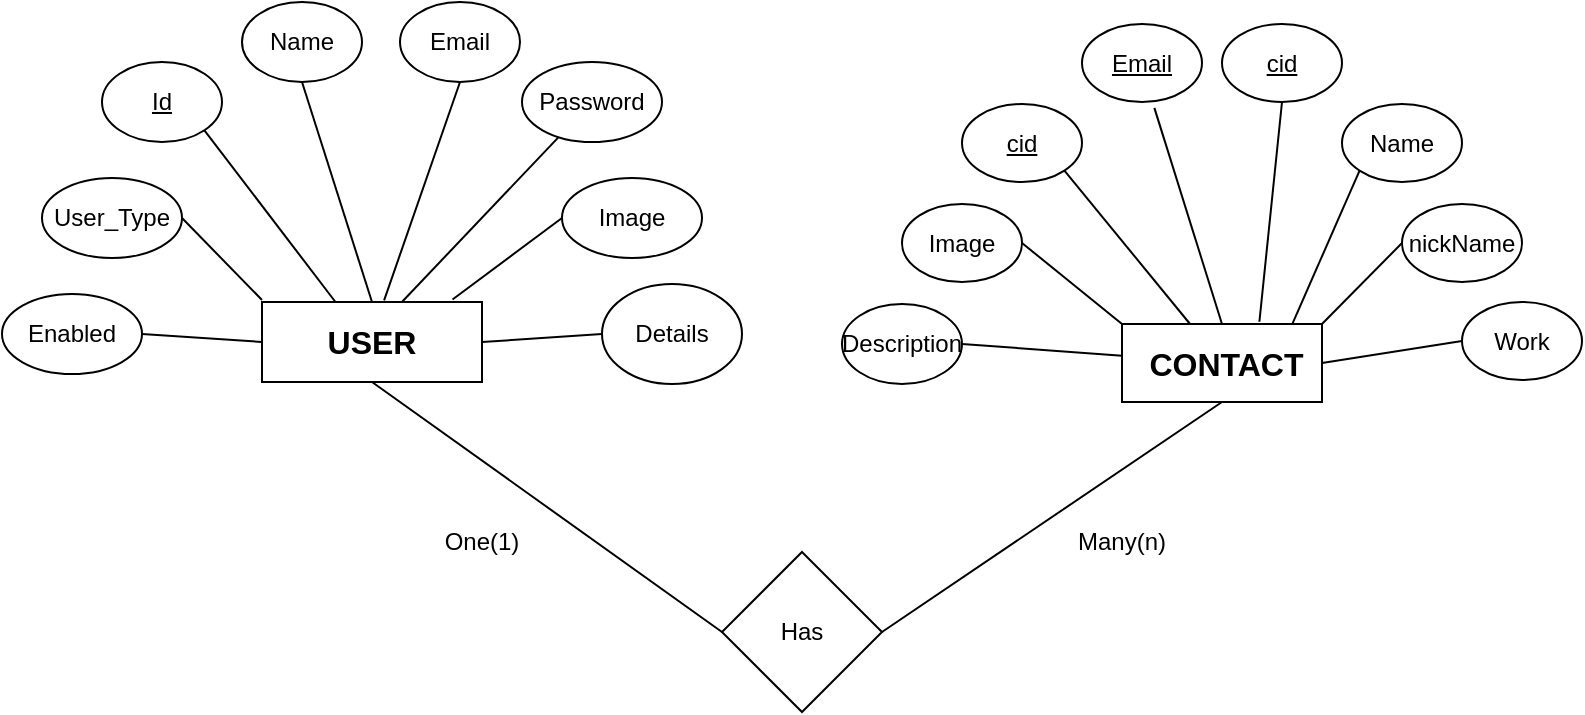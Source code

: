 <mxfile version="24.7.16">
  <diagram id="0GuKnrWWtf33HkCFgamr" name="Page-1">
    <mxGraphModel dx="1035" dy="511" grid="1" gridSize="10" guides="1" tooltips="1" connect="1" arrows="1" fold="1" page="1" pageScale="1" pageWidth="850" pageHeight="1100" math="0" shadow="0">
      <root>
        <mxCell id="0" />
        <mxCell id="1" parent="0" />
        <mxCell id="3wRMklOLgalW1IvE9kGH-1" value="&lt;b&gt;&lt;font style=&quot;font-size: 16px;&quot;&gt;USER&lt;/font&gt;&lt;/b&gt;" style="rounded=0;whiteSpace=wrap;html=1;" vertex="1" parent="1">
          <mxGeometry x="150" y="165" width="110" height="40" as="geometry" />
        </mxCell>
        <mxCell id="3wRMklOLgalW1IvE9kGH-2" value="&lt;span style=&quot;font-size: 16px;&quot;&gt;&lt;b&gt;&amp;nbsp;CONTACT&lt;/b&gt;&lt;/span&gt;" style="rounded=0;whiteSpace=wrap;html=1;" vertex="1" parent="1">
          <mxGeometry x="580" y="176" width="100" height="39" as="geometry" />
        </mxCell>
        <mxCell id="3wRMklOLgalW1IvE9kGH-4" value="&lt;u&gt;Id&lt;/u&gt;" style="ellipse;whiteSpace=wrap;html=1;" vertex="1" parent="1">
          <mxGeometry x="70" y="45" width="60" height="40" as="geometry" />
        </mxCell>
        <mxCell id="3wRMklOLgalW1IvE9kGH-5" value="Name" style="ellipse;whiteSpace=wrap;html=1;" vertex="1" parent="1">
          <mxGeometry x="140" y="15" width="60" height="40" as="geometry" />
        </mxCell>
        <mxCell id="3wRMklOLgalW1IvE9kGH-6" value="Email" style="ellipse;whiteSpace=wrap;html=1;" vertex="1" parent="1">
          <mxGeometry x="219" y="15" width="60" height="40" as="geometry" />
        </mxCell>
        <mxCell id="3wRMklOLgalW1IvE9kGH-7" value="Password" style="ellipse;whiteSpace=wrap;html=1;" vertex="1" parent="1">
          <mxGeometry x="280" y="45" width="70" height="40" as="geometry" />
        </mxCell>
        <mxCell id="3wRMklOLgalW1IvE9kGH-8" value="Image" style="ellipse;whiteSpace=wrap;html=1;" vertex="1" parent="1">
          <mxGeometry x="300" y="103" width="70" height="40" as="geometry" />
        </mxCell>
        <mxCell id="3wRMklOLgalW1IvE9kGH-9" value="User_Type" style="ellipse;whiteSpace=wrap;html=1;" vertex="1" parent="1">
          <mxGeometry x="40" y="103" width="70" height="40" as="geometry" />
        </mxCell>
        <mxCell id="3wRMklOLgalW1IvE9kGH-10" value="Details" style="ellipse;whiteSpace=wrap;html=1;" vertex="1" parent="1">
          <mxGeometry x="320" y="156" width="70" height="50" as="geometry" />
        </mxCell>
        <mxCell id="3wRMklOLgalW1IvE9kGH-11" value="Enabled" style="ellipse;whiteSpace=wrap;html=1;" vertex="1" parent="1">
          <mxGeometry x="20" y="161" width="70" height="40" as="geometry" />
        </mxCell>
        <mxCell id="3wRMklOLgalW1IvE9kGH-15" value="" style="endArrow=none;html=1;rounded=0;entryX=0.5;entryY=1;entryDx=0;entryDy=0;exitX=0.5;exitY=0;exitDx=0;exitDy=0;" edge="1" parent="1" source="3wRMklOLgalW1IvE9kGH-1" target="3wRMklOLgalW1IvE9kGH-5">
          <mxGeometry width="50" height="50" relative="1" as="geometry">
            <mxPoint x="380" y="255" as="sourcePoint" />
            <mxPoint x="430" y="205" as="targetPoint" />
          </mxGeometry>
        </mxCell>
        <mxCell id="3wRMklOLgalW1IvE9kGH-16" value="" style="endArrow=none;html=1;rounded=0;entryX=0.5;entryY=1;entryDx=0;entryDy=0;exitX=0.555;exitY=-0.02;exitDx=0;exitDy=0;exitPerimeter=0;" edge="1" parent="1" source="3wRMklOLgalW1IvE9kGH-1" target="3wRMklOLgalW1IvE9kGH-6">
          <mxGeometry width="50" height="50" relative="1" as="geometry">
            <mxPoint x="190" y="155" as="sourcePoint" />
            <mxPoint x="175" y="65" as="targetPoint" />
          </mxGeometry>
        </mxCell>
        <mxCell id="3wRMklOLgalW1IvE9kGH-17" value="" style="endArrow=none;html=1;rounded=0;exitX=0.636;exitY=0;exitDx=0;exitDy=0;exitPerimeter=0;" edge="1" parent="1" source="3wRMklOLgalW1IvE9kGH-1" target="3wRMklOLgalW1IvE9kGH-7">
          <mxGeometry width="50" height="50" relative="1" as="geometry">
            <mxPoint x="198" y="175" as="sourcePoint" />
            <mxPoint x="250" y="65" as="targetPoint" />
          </mxGeometry>
        </mxCell>
        <mxCell id="3wRMklOLgalW1IvE9kGH-18" value="" style="endArrow=none;html=1;rounded=0;exitX=0.866;exitY=-0.032;exitDx=0;exitDy=0;entryX=0;entryY=0.5;entryDx=0;entryDy=0;exitPerimeter=0;" edge="1" parent="1" source="3wRMklOLgalW1IvE9kGH-1" target="3wRMklOLgalW1IvE9kGH-8">
          <mxGeometry width="50" height="50" relative="1" as="geometry">
            <mxPoint x="215" y="175" as="sourcePoint" />
            <mxPoint x="315" y="91" as="targetPoint" />
          </mxGeometry>
        </mxCell>
        <mxCell id="3wRMklOLgalW1IvE9kGH-19" value="" style="endArrow=none;html=1;rounded=0;exitX=1;exitY=0.5;exitDx=0;exitDy=0;entryX=0;entryY=0.5;entryDx=0;entryDy=0;" edge="1" parent="1" source="3wRMklOLgalW1IvE9kGH-1" target="3wRMklOLgalW1IvE9kGH-10">
          <mxGeometry width="50" height="50" relative="1" as="geometry">
            <mxPoint x="243" y="175" as="sourcePoint" />
            <mxPoint x="330" y="135" as="targetPoint" />
          </mxGeometry>
        </mxCell>
        <mxCell id="3wRMklOLgalW1IvE9kGH-20" value="" style="endArrow=none;html=1;rounded=0;exitX=1;exitY=0.5;exitDx=0;exitDy=0;" edge="1" parent="1" source="3wRMklOLgalW1IvE9kGH-11">
          <mxGeometry width="50" height="50" relative="1" as="geometry">
            <mxPoint x="270" y="195" as="sourcePoint" />
            <mxPoint x="150" y="185" as="targetPoint" />
          </mxGeometry>
        </mxCell>
        <mxCell id="3wRMklOLgalW1IvE9kGH-21" value="" style="endArrow=none;html=1;rounded=0;exitX=1;exitY=0.5;exitDx=0;exitDy=0;" edge="1" parent="1" source="3wRMklOLgalW1IvE9kGH-9">
          <mxGeometry width="50" height="50" relative="1" as="geometry">
            <mxPoint x="70" y="195" as="sourcePoint" />
            <mxPoint x="150" y="164" as="targetPoint" />
          </mxGeometry>
        </mxCell>
        <mxCell id="3wRMklOLgalW1IvE9kGH-22" value="" style="endArrow=none;html=1;rounded=0;exitX=1;exitY=1;exitDx=0;exitDy=0;entryX=0.334;entryY=0;entryDx=0;entryDy=0;entryPerimeter=0;" edge="1" parent="1" source="3wRMklOLgalW1IvE9kGH-4" target="3wRMklOLgalW1IvE9kGH-1">
          <mxGeometry width="50" height="50" relative="1" as="geometry">
            <mxPoint x="90" y="145" as="sourcePoint" />
            <mxPoint x="171" y="165" as="targetPoint" />
          </mxGeometry>
        </mxCell>
        <mxCell id="3wRMklOLgalW1IvE9kGH-23" value="&lt;u&gt;cid&lt;/u&gt;" style="ellipse;whiteSpace=wrap;html=1;" vertex="1" parent="1">
          <mxGeometry x="630" y="26" width="60" height="39" as="geometry" />
        </mxCell>
        <mxCell id="3wRMklOLgalW1IvE9kGH-24" value="Name" style="ellipse;whiteSpace=wrap;html=1;" vertex="1" parent="1">
          <mxGeometry x="690" y="66" width="60" height="39" as="geometry" />
        </mxCell>
        <mxCell id="3wRMklOLgalW1IvE9kGH-25" value="nickName" style="ellipse;whiteSpace=wrap;html=1;" vertex="1" parent="1">
          <mxGeometry x="720" y="116" width="60" height="39" as="geometry" />
        </mxCell>
        <mxCell id="3wRMklOLgalW1IvE9kGH-26" value="Work" style="ellipse;whiteSpace=wrap;html=1;" vertex="1" parent="1">
          <mxGeometry x="750" y="165" width="60" height="39" as="geometry" />
        </mxCell>
        <mxCell id="3wRMklOLgalW1IvE9kGH-27" value="Email" style="ellipse;whiteSpace=wrap;html=1;fontStyle=4;align=center;strokeColor=default;" vertex="1" parent="1">
          <mxGeometry x="560" y="26" width="60" height="39" as="geometry" />
        </mxCell>
        <mxCell id="3wRMklOLgalW1IvE9kGH-28" value="Image" style="ellipse;whiteSpace=wrap;html=1;" vertex="1" parent="1">
          <mxGeometry x="470" y="116" width="60" height="39" as="geometry" />
        </mxCell>
        <mxCell id="3wRMklOLgalW1IvE9kGH-29" value="Description" style="ellipse;whiteSpace=wrap;html=1;" vertex="1" parent="1">
          <mxGeometry x="440" y="166" width="60" height="40" as="geometry" />
        </mxCell>
        <mxCell id="3wRMklOLgalW1IvE9kGH-30" value="&lt;u&gt;cid&lt;/u&gt;" style="ellipse;whiteSpace=wrap;html=1;" vertex="1" parent="1">
          <mxGeometry x="500" y="66" width="60" height="39" as="geometry" />
        </mxCell>
        <mxCell id="3wRMklOLgalW1IvE9kGH-31" value="" style="endArrow=none;html=1;rounded=0;exitX=1;exitY=0.5;exitDx=0;exitDy=0;" edge="1" parent="1" source="3wRMklOLgalW1IvE9kGH-29" target="3wRMklOLgalW1IvE9kGH-2">
          <mxGeometry width="50" height="50" relative="1" as="geometry">
            <mxPoint x="200" y="16" as="sourcePoint" />
            <mxPoint x="250" y="16" as="targetPoint" />
          </mxGeometry>
        </mxCell>
        <mxCell id="3wRMklOLgalW1IvE9kGH-32" value="" style="endArrow=none;html=1;rounded=0;exitX=1;exitY=0.5;exitDx=0;exitDy=0;entryX=0;entryY=0.5;entryDx=0;entryDy=0;" edge="1" parent="1" source="3wRMklOLgalW1IvE9kGH-2" target="3wRMklOLgalW1IvE9kGH-26">
          <mxGeometry width="50" height="50" relative="1" as="geometry">
            <mxPoint x="660" y="183" as="sourcePoint" />
            <mxPoint x="740" y="186" as="targetPoint" />
          </mxGeometry>
        </mxCell>
        <mxCell id="3wRMklOLgalW1IvE9kGH-33" value="" style="endArrow=none;html=1;rounded=0;exitX=1;exitY=0;exitDx=0;exitDy=0;entryX=0;entryY=0.5;entryDx=0;entryDy=0;" edge="1" parent="1" source="3wRMklOLgalW1IvE9kGH-2" target="3wRMklOLgalW1IvE9kGH-25">
          <mxGeometry width="50" height="50" relative="1" as="geometry">
            <mxPoint x="690" y="206" as="sourcePoint" />
            <mxPoint x="750" y="196" as="targetPoint" />
          </mxGeometry>
        </mxCell>
        <mxCell id="3wRMklOLgalW1IvE9kGH-34" value="" style="endArrow=none;html=1;rounded=0;exitX=0.853;exitY=-0.008;exitDx=0;exitDy=0;entryX=0;entryY=1;entryDx=0;entryDy=0;exitPerimeter=0;" edge="1" parent="1" source="3wRMklOLgalW1IvE9kGH-2" target="3wRMklOLgalW1IvE9kGH-24">
          <mxGeometry width="50" height="50" relative="1" as="geometry">
            <mxPoint x="690" y="186" as="sourcePoint" />
            <mxPoint x="710" y="136" as="targetPoint" />
          </mxGeometry>
        </mxCell>
        <mxCell id="3wRMklOLgalW1IvE9kGH-35" value="" style="endArrow=none;html=1;rounded=0;exitX=0.687;exitY=-0.029;exitDx=0;exitDy=0;entryX=0.5;entryY=1;entryDx=0;entryDy=0;exitPerimeter=0;" edge="1" parent="1" source="3wRMklOLgalW1IvE9kGH-2" target="3wRMklOLgalW1IvE9kGH-23">
          <mxGeometry width="50" height="50" relative="1" as="geometry">
            <mxPoint x="665" y="186" as="sourcePoint" />
            <mxPoint x="709" y="110" as="targetPoint" />
          </mxGeometry>
        </mxCell>
        <mxCell id="3wRMklOLgalW1IvE9kGH-37" value="" style="endArrow=none;html=1;rounded=0;exitX=0.5;exitY=0;exitDx=0;exitDy=0;entryX=0.603;entryY=1.075;entryDx=0;entryDy=0;entryPerimeter=0;" edge="1" parent="1" source="3wRMklOLgalW1IvE9kGH-2" target="3wRMklOLgalW1IvE9kGH-27">
          <mxGeometry width="50" height="50" relative="1" as="geometry">
            <mxPoint x="659" y="185" as="sourcePoint" />
            <mxPoint x="670" y="76" as="targetPoint" />
          </mxGeometry>
        </mxCell>
        <mxCell id="3wRMklOLgalW1IvE9kGH-38" value="" style="endArrow=none;html=1;rounded=0;entryX=1;entryY=1;entryDx=0;entryDy=0;" edge="1" parent="1" source="3wRMklOLgalW1IvE9kGH-2" target="3wRMklOLgalW1IvE9kGH-30">
          <mxGeometry width="50" height="50" relative="1" as="geometry">
            <mxPoint x="640" y="186" as="sourcePoint" />
            <mxPoint x="606" y="79" as="targetPoint" />
          </mxGeometry>
        </mxCell>
        <mxCell id="3wRMklOLgalW1IvE9kGH-39" value="" style="endArrow=none;html=1;rounded=0;entryX=1;entryY=0.5;entryDx=0;entryDy=0;exitX=0;exitY=0;exitDx=0;exitDy=0;" edge="1" parent="1" source="3wRMklOLgalW1IvE9kGH-2" target="3wRMklOLgalW1IvE9kGH-28">
          <mxGeometry width="50" height="50" relative="1" as="geometry">
            <mxPoint x="624" y="186" as="sourcePoint" />
            <mxPoint x="561" y="110" as="targetPoint" />
          </mxGeometry>
        </mxCell>
        <mxCell id="3wRMklOLgalW1IvE9kGH-40" value="Has" style="rhombus;whiteSpace=wrap;html=1;" vertex="1" parent="1">
          <mxGeometry x="380" y="290" width="80" height="80" as="geometry" />
        </mxCell>
        <mxCell id="3wRMklOLgalW1IvE9kGH-41" value="" style="endArrow=none;html=1;rounded=0;exitX=0.5;exitY=1;exitDx=0;exitDy=0;entryX=0;entryY=0.5;entryDx=0;entryDy=0;" edge="1" parent="1" source="3wRMklOLgalW1IvE9kGH-1" target="3wRMklOLgalW1IvE9kGH-40">
          <mxGeometry width="50" height="50" relative="1" as="geometry">
            <mxPoint x="480" y="220" as="sourcePoint" />
            <mxPoint x="530" y="170" as="targetPoint" />
          </mxGeometry>
        </mxCell>
        <mxCell id="3wRMklOLgalW1IvE9kGH-42" value="" style="endArrow=none;html=1;rounded=0;exitX=0.5;exitY=1;exitDx=0;exitDy=0;entryX=1;entryY=0.5;entryDx=0;entryDy=0;" edge="1" parent="1" source="3wRMklOLgalW1IvE9kGH-2" target="3wRMklOLgalW1IvE9kGH-40">
          <mxGeometry width="50" height="50" relative="1" as="geometry">
            <mxPoint x="215" y="215" as="sourcePoint" />
            <mxPoint x="390" y="340" as="targetPoint" />
          </mxGeometry>
        </mxCell>
        <mxCell id="3wRMklOLgalW1IvE9kGH-43" value="One(1)" style="text;html=1;align=center;verticalAlign=middle;whiteSpace=wrap;rounded=0;" vertex="1" parent="1">
          <mxGeometry x="230" y="270" width="60" height="30" as="geometry" />
        </mxCell>
        <mxCell id="3wRMklOLgalW1IvE9kGH-44" value="Many(n)" style="text;html=1;align=center;verticalAlign=middle;whiteSpace=wrap;rounded=0;" vertex="1" parent="1">
          <mxGeometry x="550" y="270" width="60" height="30" as="geometry" />
        </mxCell>
      </root>
    </mxGraphModel>
  </diagram>
</mxfile>
